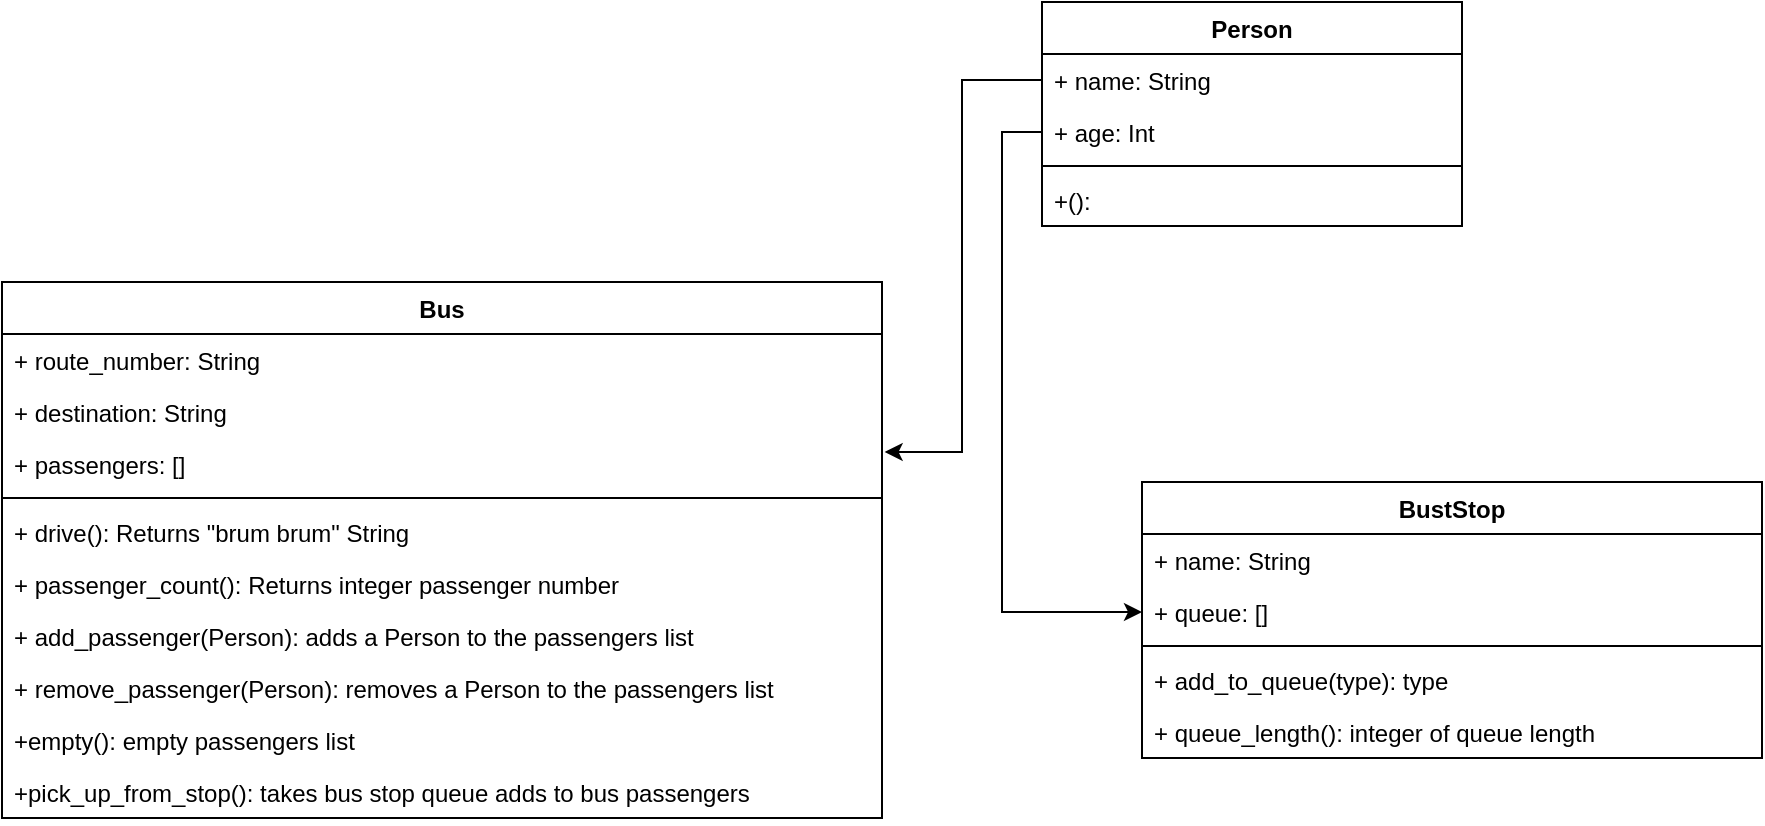 <mxfile version="13.9.9" type="device"><diagram id="8T23cfKQqNau-uhKq3E_" name="Page-1"><mxGraphModel dx="946" dy="602" grid="1" gridSize="10" guides="1" tooltips="1" connect="1" arrows="1" fold="1" page="1" pageScale="1" pageWidth="827" pageHeight="1169" math="0" shadow="0"><root><mxCell id="0"/><mxCell id="1" parent="0"/><mxCell id="OSReoyFPWHzFteqpX4_T-5" value="Bus" style="swimlane;fontStyle=1;align=center;verticalAlign=top;childLayout=stackLayout;horizontal=1;startSize=26;horizontalStack=0;resizeParent=1;resizeParentMax=0;resizeLast=0;collapsible=1;marginBottom=0;" vertex="1" parent="1"><mxGeometry x="170" y="210" width="440" height="268" as="geometry"><mxRectangle x="330" y="270" width="100" height="26" as="alternateBounds"/></mxGeometry></mxCell><mxCell id="OSReoyFPWHzFteqpX4_T-6" value="+ route_number: String" style="text;strokeColor=none;fillColor=none;align=left;verticalAlign=top;spacingLeft=4;spacingRight=4;overflow=hidden;rotatable=0;points=[[0,0.5],[1,0.5]];portConstraint=eastwest;" vertex="1" parent="OSReoyFPWHzFteqpX4_T-5"><mxGeometry y="26" width="440" height="26" as="geometry"/></mxCell><mxCell id="OSReoyFPWHzFteqpX4_T-9" value="+ destination: String" style="text;strokeColor=none;fillColor=none;align=left;verticalAlign=top;spacingLeft=4;spacingRight=4;overflow=hidden;rotatable=0;points=[[0,0.5],[1,0.5]];portConstraint=eastwest;" vertex="1" parent="OSReoyFPWHzFteqpX4_T-5"><mxGeometry y="52" width="440" height="26" as="geometry"/></mxCell><mxCell id="OSReoyFPWHzFteqpX4_T-18" value="+ passengers: []" style="text;strokeColor=none;fillColor=none;align=left;verticalAlign=top;spacingLeft=4;spacingRight=4;overflow=hidden;rotatable=0;points=[[0,0.5],[1,0.5]];portConstraint=eastwest;" vertex="1" parent="OSReoyFPWHzFteqpX4_T-5"><mxGeometry y="78" width="440" height="26" as="geometry"/></mxCell><mxCell id="OSReoyFPWHzFteqpX4_T-7" value="" style="line;strokeWidth=1;fillColor=none;align=left;verticalAlign=middle;spacingTop=-1;spacingLeft=3;spacingRight=3;rotatable=0;labelPosition=right;points=[];portConstraint=eastwest;" vertex="1" parent="OSReoyFPWHzFteqpX4_T-5"><mxGeometry y="104" width="440" height="8" as="geometry"/></mxCell><mxCell id="OSReoyFPWHzFteqpX4_T-8" value="+ drive(): Returns &quot;brum brum&quot; String" style="text;strokeColor=none;fillColor=none;align=left;verticalAlign=top;spacingLeft=4;spacingRight=4;overflow=hidden;rotatable=0;points=[[0,0.5],[1,0.5]];portConstraint=eastwest;" vertex="1" parent="OSReoyFPWHzFteqpX4_T-5"><mxGeometry y="112" width="440" height="26" as="geometry"/></mxCell><mxCell id="OSReoyFPWHzFteqpX4_T-19" value="+ passenger_count(): Returns integer passenger number" style="text;strokeColor=none;fillColor=none;align=left;verticalAlign=top;spacingLeft=4;spacingRight=4;overflow=hidden;rotatable=0;points=[[0,0.5],[1,0.5]];portConstraint=eastwest;" vertex="1" parent="OSReoyFPWHzFteqpX4_T-5"><mxGeometry y="138" width="440" height="26" as="geometry"/></mxCell><mxCell id="OSReoyFPWHzFteqpX4_T-21" value="+ add_passenger(Person): adds a Person to the passengers list" style="text;strokeColor=none;fillColor=none;align=left;verticalAlign=top;spacingLeft=4;spacingRight=4;overflow=hidden;rotatable=0;points=[[0,0.5],[1,0.5]];portConstraint=eastwest;" vertex="1" parent="OSReoyFPWHzFteqpX4_T-5"><mxGeometry y="164" width="440" height="26" as="geometry"/></mxCell><mxCell id="OSReoyFPWHzFteqpX4_T-23" value="+ remove_passenger(Person): removes a Person to the passengers list" style="text;strokeColor=none;fillColor=none;align=left;verticalAlign=top;spacingLeft=4;spacingRight=4;overflow=hidden;rotatable=0;points=[[0,0.5],[1,0.5]];portConstraint=eastwest;" vertex="1" parent="OSReoyFPWHzFteqpX4_T-5"><mxGeometry y="190" width="440" height="26" as="geometry"/></mxCell><mxCell id="OSReoyFPWHzFteqpX4_T-24" value="+empty(): empty passengers list" style="text;strokeColor=none;fillColor=none;align=left;verticalAlign=top;spacingLeft=4;spacingRight=4;overflow=hidden;rotatable=0;points=[[0,0.5],[1,0.5]];portConstraint=eastwest;" vertex="1" parent="OSReoyFPWHzFteqpX4_T-5"><mxGeometry y="216" width="440" height="26" as="geometry"/></mxCell><mxCell id="OSReoyFPWHzFteqpX4_T-30" value="+pick_up_from_stop(): takes bus stop queue adds to bus passengers" style="text;strokeColor=none;fillColor=none;align=left;verticalAlign=top;spacingLeft=4;spacingRight=4;overflow=hidden;rotatable=0;points=[[0,0.5],[1,0.5]];portConstraint=eastwest;" vertex="1" parent="OSReoyFPWHzFteqpX4_T-5"><mxGeometry y="242" width="440" height="26" as="geometry"/></mxCell><mxCell id="OSReoyFPWHzFteqpX4_T-12" value="Person" style="swimlane;fontStyle=1;align=center;verticalAlign=top;childLayout=stackLayout;horizontal=1;startSize=26;horizontalStack=0;resizeParent=1;resizeParentMax=0;resizeLast=0;collapsible=1;marginBottom=0;" vertex="1" parent="1"><mxGeometry x="690" y="70" width="210" height="112" as="geometry"><mxRectangle x="330" y="270" width="100" height="26" as="alternateBounds"/></mxGeometry></mxCell><mxCell id="OSReoyFPWHzFteqpX4_T-13" value="+ name: String" style="text;strokeColor=none;fillColor=none;align=left;verticalAlign=top;spacingLeft=4;spacingRight=4;overflow=hidden;rotatable=0;points=[[0,0.5],[1,0.5]];portConstraint=eastwest;" vertex="1" parent="OSReoyFPWHzFteqpX4_T-12"><mxGeometry y="26" width="210" height="26" as="geometry"/></mxCell><mxCell id="OSReoyFPWHzFteqpX4_T-14" value="+ age: Int" style="text;strokeColor=none;fillColor=none;align=left;verticalAlign=top;spacingLeft=4;spacingRight=4;overflow=hidden;rotatable=0;points=[[0,0.5],[1,0.5]];portConstraint=eastwest;" vertex="1" parent="OSReoyFPWHzFteqpX4_T-12"><mxGeometry y="52" width="210" height="26" as="geometry"/></mxCell><mxCell id="OSReoyFPWHzFteqpX4_T-15" value="" style="line;strokeWidth=1;fillColor=none;align=left;verticalAlign=middle;spacingTop=-1;spacingLeft=3;spacingRight=3;rotatable=0;labelPosition=right;points=[];portConstraint=eastwest;" vertex="1" parent="OSReoyFPWHzFteqpX4_T-12"><mxGeometry y="78" width="210" height="8" as="geometry"/></mxCell><mxCell id="OSReoyFPWHzFteqpX4_T-16" value="+(): " style="text;strokeColor=none;fillColor=none;align=left;verticalAlign=top;spacingLeft=4;spacingRight=4;overflow=hidden;rotatable=0;points=[[0,0.5],[1,0.5]];portConstraint=eastwest;" vertex="1" parent="OSReoyFPWHzFteqpX4_T-12"><mxGeometry y="86" width="210" height="26" as="geometry"/></mxCell><mxCell id="OSReoyFPWHzFteqpX4_T-22" style="edgeStyle=orthogonalEdgeStyle;rounded=0;orthogonalLoop=1;jettySize=auto;html=1;exitX=0;exitY=0.5;exitDx=0;exitDy=0;entryX=1.003;entryY=0.269;entryDx=0;entryDy=0;entryPerimeter=0;" edge="1" parent="1" source="OSReoyFPWHzFteqpX4_T-13" target="OSReoyFPWHzFteqpX4_T-18"><mxGeometry relative="1" as="geometry"/></mxCell><mxCell id="OSReoyFPWHzFteqpX4_T-25" value="BustStop" style="swimlane;fontStyle=1;align=center;verticalAlign=top;childLayout=stackLayout;horizontal=1;startSize=26;horizontalStack=0;resizeParent=1;resizeParentMax=0;resizeLast=0;collapsible=1;marginBottom=0;" vertex="1" parent="1"><mxGeometry x="740" y="310" width="310" height="138" as="geometry"/></mxCell><mxCell id="OSReoyFPWHzFteqpX4_T-26" value="+ name: String" style="text;strokeColor=none;fillColor=none;align=left;verticalAlign=top;spacingLeft=4;spacingRight=4;overflow=hidden;rotatable=0;points=[[0,0.5],[1,0.5]];portConstraint=eastwest;" vertex="1" parent="OSReoyFPWHzFteqpX4_T-25"><mxGeometry y="26" width="310" height="26" as="geometry"/></mxCell><mxCell id="OSReoyFPWHzFteqpX4_T-29" value="+ queue: []" style="text;strokeColor=none;fillColor=none;align=left;verticalAlign=top;spacingLeft=4;spacingRight=4;overflow=hidden;rotatable=0;points=[[0,0.5],[1,0.5]];portConstraint=eastwest;" vertex="1" parent="OSReoyFPWHzFteqpX4_T-25"><mxGeometry y="52" width="310" height="26" as="geometry"/></mxCell><mxCell id="OSReoyFPWHzFteqpX4_T-27" value="" style="line;strokeWidth=1;fillColor=none;align=left;verticalAlign=middle;spacingTop=-1;spacingLeft=3;spacingRight=3;rotatable=0;labelPosition=right;points=[];portConstraint=eastwest;" vertex="1" parent="OSReoyFPWHzFteqpX4_T-25"><mxGeometry y="78" width="310" height="8" as="geometry"/></mxCell><mxCell id="OSReoyFPWHzFteqpX4_T-28" value="+ add_to_queue(type): type" style="text;strokeColor=none;fillColor=none;align=left;verticalAlign=top;spacingLeft=4;spacingRight=4;overflow=hidden;rotatable=0;points=[[0,0.5],[1,0.5]];portConstraint=eastwest;" vertex="1" parent="OSReoyFPWHzFteqpX4_T-25"><mxGeometry y="86" width="310" height="26" as="geometry"/></mxCell><mxCell id="OSReoyFPWHzFteqpX4_T-32" value="+ queue_length(): integer of queue length" style="text;strokeColor=none;fillColor=none;align=left;verticalAlign=top;spacingLeft=4;spacingRight=4;overflow=hidden;rotatable=0;points=[[0,0.5],[1,0.5]];portConstraint=eastwest;" vertex="1" parent="OSReoyFPWHzFteqpX4_T-25"><mxGeometry y="112" width="310" height="26" as="geometry"/></mxCell><mxCell id="OSReoyFPWHzFteqpX4_T-31" style="edgeStyle=orthogonalEdgeStyle;rounded=0;orthogonalLoop=1;jettySize=auto;html=1;exitX=0;exitY=0.5;exitDx=0;exitDy=0;" edge="1" parent="1" source="OSReoyFPWHzFteqpX4_T-14" target="OSReoyFPWHzFteqpX4_T-29"><mxGeometry relative="1" as="geometry"/></mxCell></root></mxGraphModel></diagram></mxfile>